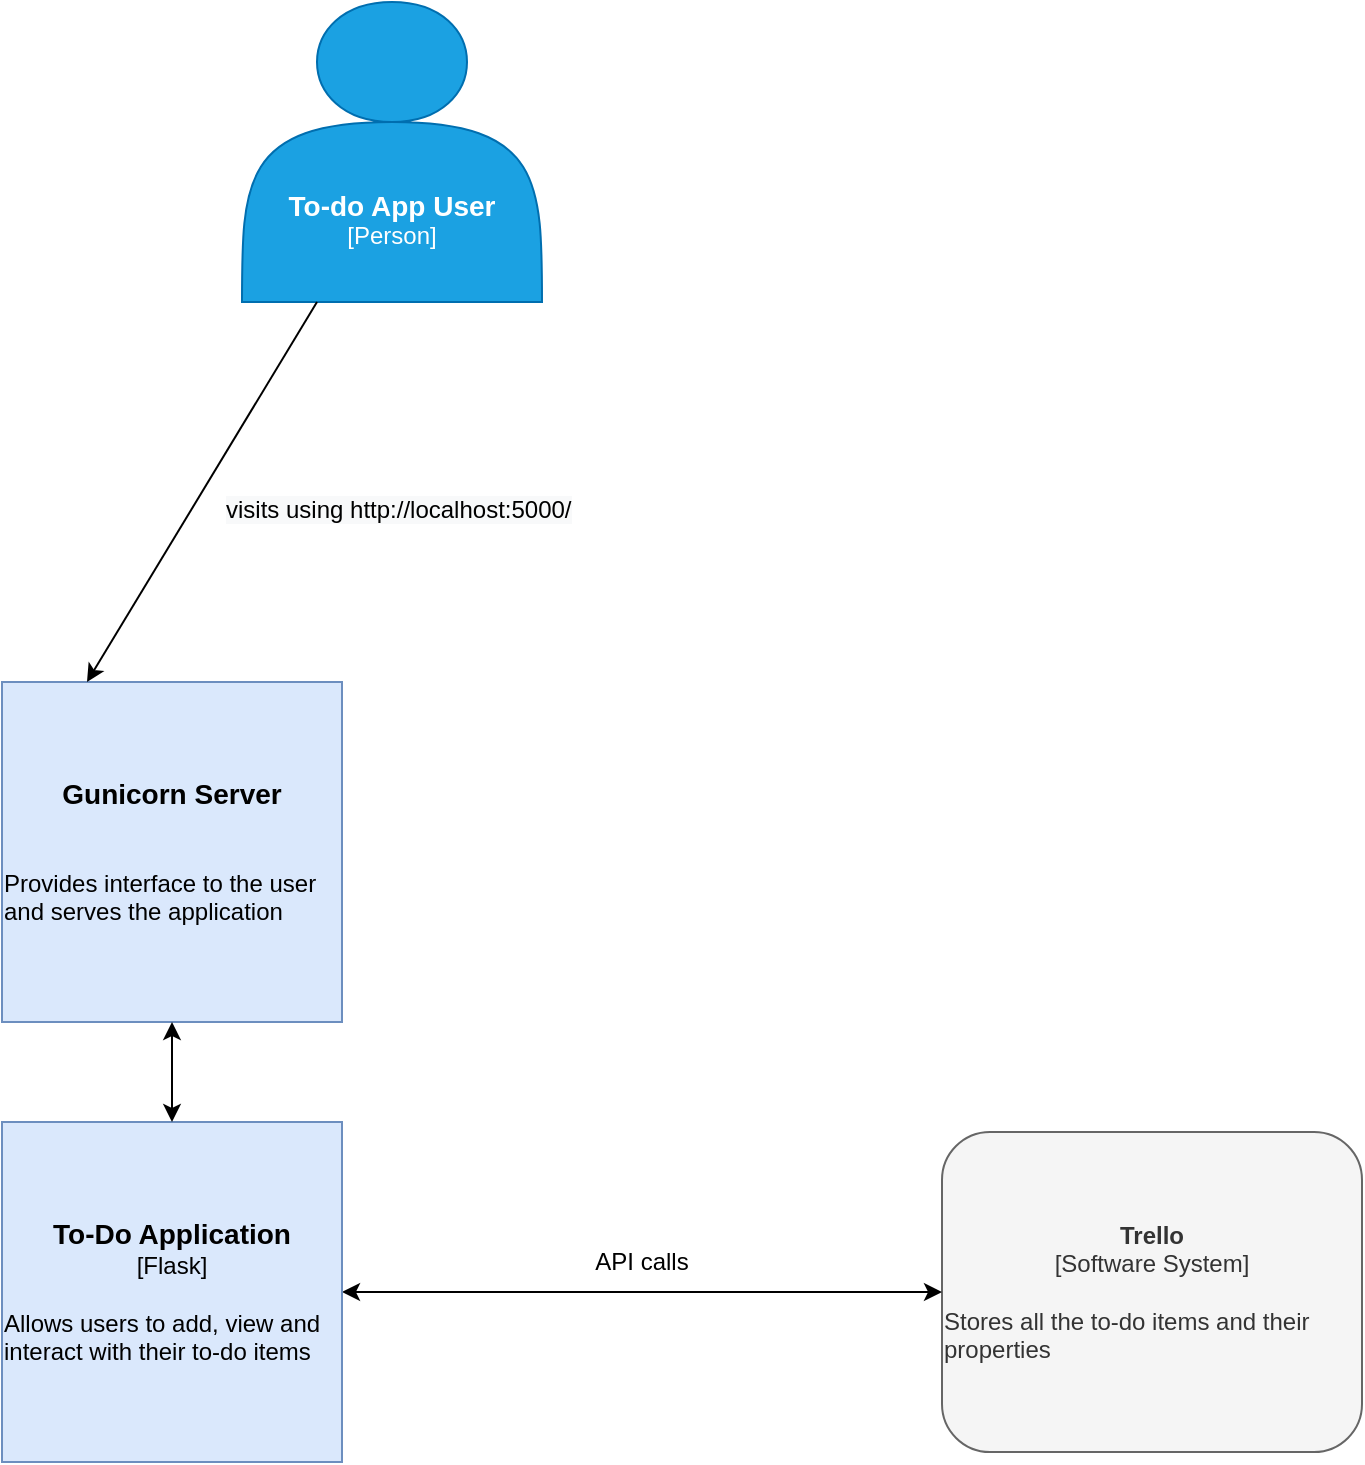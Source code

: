 <mxfile version="15.1.2" type="github">
  <diagram id="9KWlCxBtAJUTy24nz9UL" name="Page-1">
    <mxGraphModel dx="1218" dy="1118" grid="1" gridSize="10" guides="1" tooltips="1" connect="1" arrows="1" fold="1" page="1" pageScale="1" pageWidth="827" pageHeight="1169" math="0" shadow="0">
      <root>
        <mxCell id="0" />
        <mxCell id="1" parent="0" />
        <mxCell id="wKFYN8VRZriTyTdDHUOv-1" value="&lt;b style=&quot;font-size: 14px&quot;&gt;&lt;br&gt;&lt;br&gt;&lt;br&gt;&lt;br&gt;To-do App User&lt;/b&gt;&lt;br&gt;[Person]" style="shape=actor;whiteSpace=wrap;html=1;fillColor=#1ba1e2;strokeColor=#006EAF;fontColor=#ffffff;" parent="1" vertex="1">
          <mxGeometry x="160" y="120" width="150" height="150" as="geometry" />
        </mxCell>
        <mxCell id="wKFYN8VRZriTyTdDHUOv-2" value="&lt;font&gt;&lt;b style=&quot;font-size: 12px&quot;&gt;Trello&lt;/b&gt;&lt;br&gt;[Software System]&lt;br&gt;&lt;br&gt;&lt;div style=&quot;text-align: left&quot;&gt;Stores all the to-do items and their properties&lt;/div&gt;&lt;/font&gt;" style="rounded=1;whiteSpace=wrap;html=1;fillColor=#f5f5f5;strokeColor=#666666;fontColor=#333333;" parent="1" vertex="1">
          <mxGeometry x="510" y="685" width="210" height="160" as="geometry" />
        </mxCell>
        <mxCell id="wKFYN8VRZriTyTdDHUOv-4" value="API calls" style="text;html=1;strokeColor=none;fillColor=none;align=center;verticalAlign=middle;whiteSpace=wrap;rounded=0;" parent="1" vertex="1">
          <mxGeometry x="320" y="740" width="80" height="20" as="geometry" />
        </mxCell>
        <mxCell id="wKFYN8VRZriTyTdDHUOv-7" value="&lt;b&gt;&lt;font style=&quot;font-size: 14px&quot;&gt;Gunicorn Server&lt;br&gt;&lt;/font&gt;&lt;/b&gt;&lt;br&gt;&lt;br&gt;&lt;div style=&quot;text-align: left&quot;&gt;&lt;span&gt;Provides interface to the user and serves the application&lt;/span&gt;&lt;/div&gt;" style="whiteSpace=wrap;html=1;aspect=fixed;fillColor=#dae8fc;strokeColor=#6c8ebf;" parent="1" vertex="1">
          <mxGeometry x="40" y="460" width="170" height="170" as="geometry" />
        </mxCell>
        <mxCell id="wKFYN8VRZriTyTdDHUOv-19" value="&lt;span style=&quot;color: rgb(0, 0, 0); font-family: helvetica; font-size: 12px; font-style: normal; font-weight: 400; letter-spacing: normal; text-align: center; text-indent: 0px; text-transform: none; word-spacing: 0px; background-color: rgb(248, 249, 250); display: inline; float: none;&quot;&gt;visits using http://localhost:5000/&lt;/span&gt;" style="text;whiteSpace=wrap;html=1;" parent="1" vertex="1">
          <mxGeometry x="150" y="360" width="200" height="30" as="geometry" />
        </mxCell>
        <mxCell id="wKFYN8VRZriTyTdDHUOv-20" value="" style="endArrow=classic;html=1;exitX=0.25;exitY=1;exitDx=0;exitDy=0;entryX=0.25;entryY=0;entryDx=0;entryDy=0;" parent="1" source="wKFYN8VRZriTyTdDHUOv-1" target="wKFYN8VRZriTyTdDHUOv-7" edge="1">
          <mxGeometry width="50" height="50" relative="1" as="geometry">
            <mxPoint x="390" y="580" as="sourcePoint" />
            <mxPoint x="440" y="530" as="targetPoint" />
          </mxGeometry>
        </mxCell>
        <mxCell id="sQ0_-5Xyih97Kk29VXXZ-1" value="" style="endArrow=classic;startArrow=classic;html=1;exitX=1;exitY=0.5;exitDx=0;exitDy=0;entryX=0;entryY=0.5;entryDx=0;entryDy=0;" parent="1" source="apSl3eAkgDJCrOUvFfxd-1" target="wKFYN8VRZriTyTdDHUOv-2" edge="1">
          <mxGeometry width="50" height="50" relative="1" as="geometry">
            <mxPoint x="390" y="590" as="sourcePoint" />
            <mxPoint x="650" y="540" as="targetPoint" />
          </mxGeometry>
        </mxCell>
        <mxCell id="apSl3eAkgDJCrOUvFfxd-1" value="&lt;b&gt;&lt;font style=&quot;font-size: 14px&quot;&gt;To-Do Application&lt;br&gt;&lt;/font&gt;&lt;/b&gt;[Flask]&lt;br&gt;&lt;br&gt;&lt;div style=&quot;text-align: left&quot;&gt;&lt;span&gt;Allows users to add, view and interact with their to-do items&lt;/span&gt;&lt;/div&gt;" style="whiteSpace=wrap;html=1;aspect=fixed;fillColor=#dae8fc;strokeColor=#6c8ebf;" vertex="1" parent="1">
          <mxGeometry x="40" y="680" width="170" height="170" as="geometry" />
        </mxCell>
        <mxCell id="apSl3eAkgDJCrOUvFfxd-3" value="" style="endArrow=classic;startArrow=classic;html=1;exitX=0.5;exitY=0;exitDx=0;exitDy=0;entryX=0.5;entryY=1;entryDx=0;entryDy=0;" edge="1" parent="1" source="apSl3eAkgDJCrOUvFfxd-1" target="wKFYN8VRZriTyTdDHUOv-7">
          <mxGeometry width="50" height="50" relative="1" as="geometry">
            <mxPoint x="400" y="590" as="sourcePoint" />
            <mxPoint x="450" y="540" as="targetPoint" />
          </mxGeometry>
        </mxCell>
      </root>
    </mxGraphModel>
  </diagram>
</mxfile>
